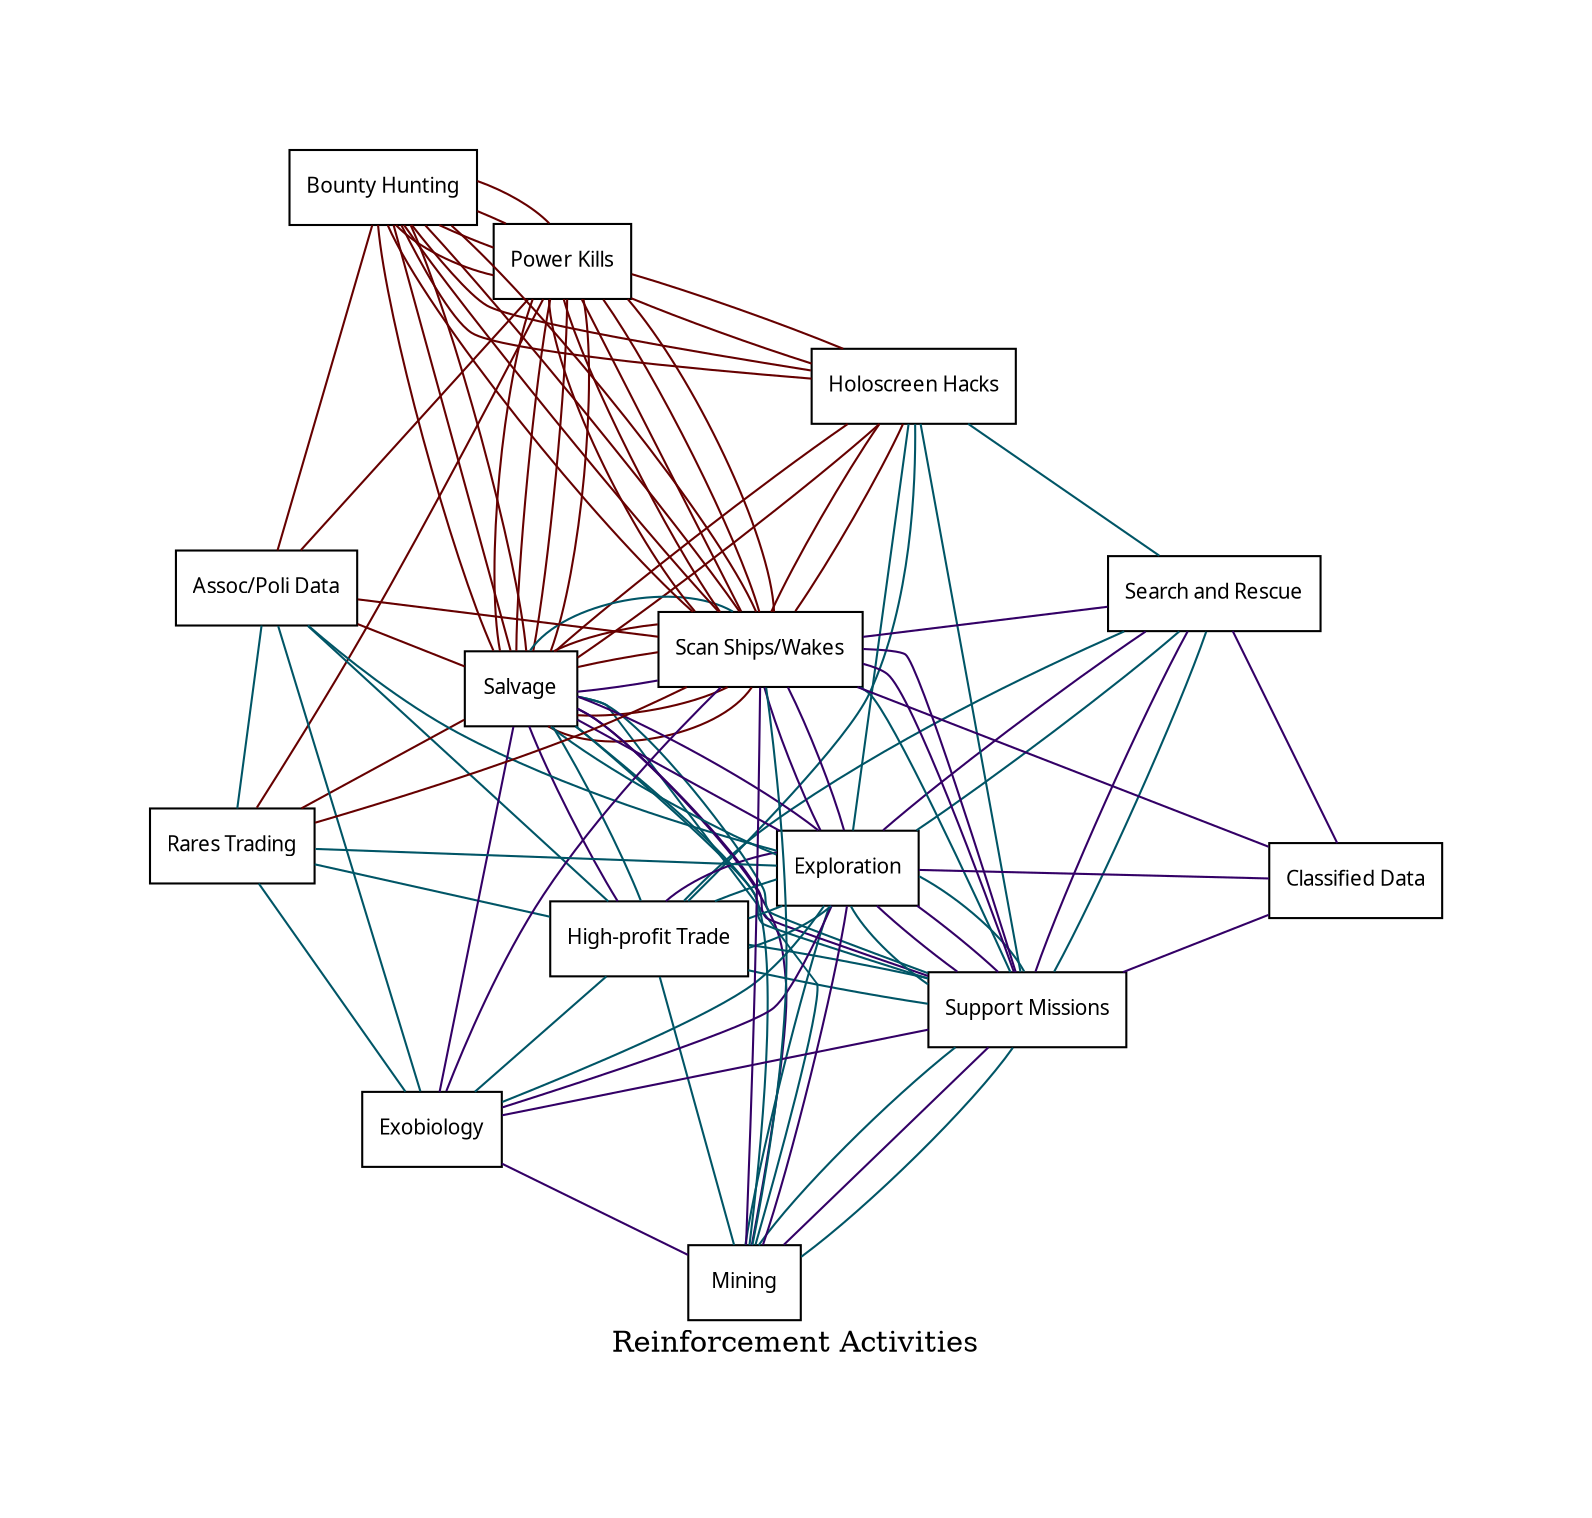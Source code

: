 graph activities {
	layout=neato;
	overlap=scale;
	splines=true;
	node [fontname="sans-serif"; fontsize=10; shape=rectangle]
	pad=1;
	label="Reinforcement Activities"
	
BH [label="Bounty Hunting"]
SAR [label="Search and Rescue"]
Sal [label="Salvage"]
Holo [label="Holoscreen Hacks"]
PK [label="Power Kills"]
/*Mega [label="Megaship Scans"] */
Prof [label="High-profit Trade"]
Mine [label="Mining"]
Rare [label="Rares Trading"]
ODC [label="Classified Data"]
ODAP [label="Assoc/Poli Data"]
/*ODIR [label="Ind/Res Data"]
ODUp [label="Malware Upload"]
ODGd [label="Odyssey Goods"] */
Sup [label="Support Missions"]
Exo [label="Exobiology"]
Exp [label="Exploration"]
Scan [label="Scan Ships/Wakes"]
/* CC [label="Commit Crimes"]
Bulk [label="Bulk Market Flood"] */

{ /* Reinforcement */
	{ /* Finance */
		edge [color="#005566"]
		/* ADu */
		SAR -- Sup -- Exp -- Holo -- Prof -- SAR;
		SAR -- Exp -- Prof -- Sup -- Holo -- SAR;
		/* EM */
		Sup -- Exp -- Sal -- Prof -- Mine -- Sup;
		Sup -- Sal -- Mine -- Exp -- Prof -- Sup;
		/* FW */
		Sup -- Sal -- Scan -- Mine -- Sup; Sup -- Scan; Sal -- Mine;
		/* LYR */
		Exo -- Exp -- Prof -- Rare -- ODAP -- Exo;
		Exo -- Prof -- ODAP -- Exp -- Rare -- Exo;
	}
	{ /* Combat */
		edge [color="#660000"]
		/* ADe */
		Sal -- PK -- Scan -- Rare -- Sal; Sal -- Scan; PK -- Rare;
		/* ALD */
		BH -- PK -- Scan -- BH;
		/* DP */
		BH -- Sal -- Holo -- PK -- Scan -- BH;
		BH -- Holo -- Scan -- Sal -- PK -- BH;
		/* JA */
		BH -- Sal -- Holo -- PK -- Scan -- BH;
		BH -- Holo -- Scan -- Sal -- PK -- BH;		
		/* YG */
		BH -- Sal -- PK -- Scan -- ODAP -- BH;
		BH -- PK -- ODAP -- Sal -- Scan -- BH;
	}
	{ /* Covert */
		edge [color="#330066"]
		/* NK */
		SAR -- Sup -- Exp -- Scan -- ODC -- SAR;
		SAR -- Exp -- ODC -- Sup -- Scan -- SAR;
		/* PA */
		Sup -- Exo -- Exp -- Sal -- Scan -- Mine -- Sup;
		Sup -- Exp -- Scan -- Sup; Exo -- Sal -- Mine -- Exo;
		Sup -- Sal; Exo -- Scan; Exp -- Mine;
		/* ZT */
		Exp -- Sal -- Prof -- Exp;
        }
}



}
